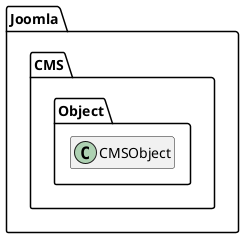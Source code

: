 @startuml
set namespaceSeparator \\
hide members
hide << alias >> circle

class Joomla\\CMS\\Object\\CMSObject
@enduml
